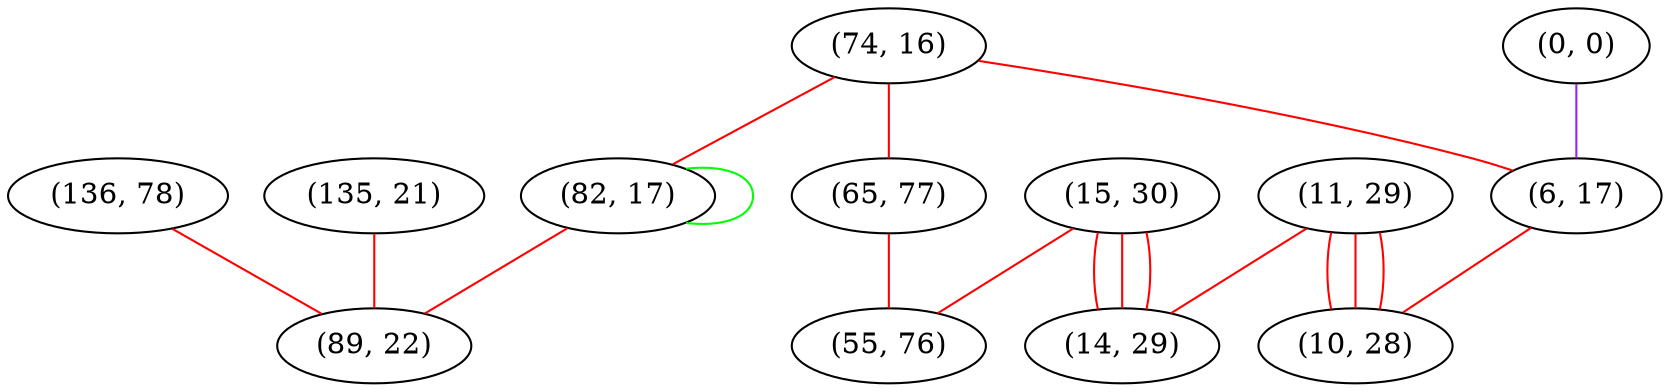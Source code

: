 graph "" {
"(136, 78)";
"(135, 21)";
"(74, 16)";
"(15, 30)";
"(82, 17)";
"(11, 29)";
"(0, 0)";
"(65, 77)";
"(55, 76)";
"(6, 17)";
"(89, 22)";
"(10, 28)";
"(14, 29)";
"(136, 78)" -- "(89, 22)"  [color=red, key=0, weight=1];
"(135, 21)" -- "(89, 22)"  [color=red, key=0, weight=1];
"(74, 16)" -- "(65, 77)"  [color=red, key=0, weight=1];
"(74, 16)" -- "(6, 17)"  [color=red, key=0, weight=1];
"(74, 16)" -- "(82, 17)"  [color=red, key=0, weight=1];
"(15, 30)" -- "(55, 76)"  [color=red, key=0, weight=1];
"(15, 30)" -- "(14, 29)"  [color=red, key=0, weight=1];
"(15, 30)" -- "(14, 29)"  [color=red, key=1, weight=1];
"(15, 30)" -- "(14, 29)"  [color=red, key=2, weight=1];
"(82, 17)" -- "(89, 22)"  [color=red, key=0, weight=1];
"(82, 17)" -- "(82, 17)"  [color=green, key=0, weight=2];
"(11, 29)" -- "(10, 28)"  [color=red, key=0, weight=1];
"(11, 29)" -- "(10, 28)"  [color=red, key=1, weight=1];
"(11, 29)" -- "(10, 28)"  [color=red, key=2, weight=1];
"(11, 29)" -- "(14, 29)"  [color=red, key=0, weight=1];
"(0, 0)" -- "(6, 17)"  [color=purple, key=0, weight=4];
"(65, 77)" -- "(55, 76)"  [color=red, key=0, weight=1];
"(6, 17)" -- "(10, 28)"  [color=red, key=0, weight=1];
}

